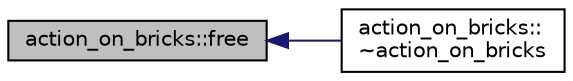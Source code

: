 digraph "action_on_bricks::free"
{
  edge [fontname="Helvetica",fontsize="10",labelfontname="Helvetica",labelfontsize="10"];
  node [fontname="Helvetica",fontsize="10",shape=record];
  rankdir="LR";
  Node686 [label="action_on_bricks::free",height=0.2,width=0.4,color="black", fillcolor="grey75", style="filled", fontcolor="black"];
  Node686 -> Node687 [dir="back",color="midnightblue",fontsize="10",style="solid",fontname="Helvetica"];
  Node687 [label="action_on_bricks::\l~action_on_bricks",height=0.2,width=0.4,color="black", fillcolor="white", style="filled",URL="$de/d56/classaction__on__bricks.html#ae1d204d0f2f7a75083d4bd1d95f64274"];
}
